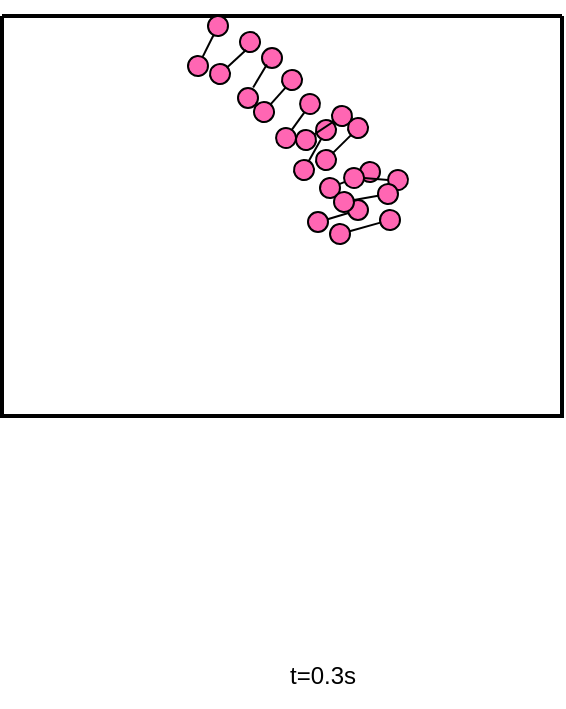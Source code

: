 <mxfile version="20.8.3" type="github">
  <diagram id="xv5Tho9vcZtsLMltUlNm" name="第 1 页">
    <mxGraphModel dx="1180" dy="720" grid="1" gridSize="10" guides="1" tooltips="1" connect="1" arrows="1" fold="1" page="1" pageScale="1" pageWidth="827" pageHeight="1169" math="0" shadow="0">
      <root>
        <mxCell id="0" />
        <mxCell id="1" parent="0" />
        <mxCell id="bZlDomiGvNA_Hqav9PgC-26" value="" style="swimlane;startSize=0;strokeWidth=2;" vertex="1" parent="1">
          <mxGeometry x="440" y="525" width="280" height="200" as="geometry">
            <mxRectangle x="120" y="280" width="50" height="40" as="alternateBounds" />
          </mxGeometry>
        </mxCell>
        <mxCell id="bZlDomiGvNA_Hqav9PgC-27" value="" style="group;rotation=40;" vertex="1" connectable="0" parent="bZlDomiGvNA_Hqav9PgC-26">
          <mxGeometry x="174" y="91" width="20" height="30" as="geometry" />
        </mxCell>
        <mxCell id="bZlDomiGvNA_Hqav9PgC-28" value="" style="ellipse;whiteSpace=wrap;html=1;aspect=fixed;fillColor=#FF66B3;rotation=40;" vertex="1" parent="bZlDomiGvNA_Hqav9PgC-27">
          <mxGeometry x="15" y="6" width="10" height="10" as="geometry" />
        </mxCell>
        <mxCell id="bZlDomiGvNA_Hqav9PgC-29" value="" style="ellipse;whiteSpace=wrap;html=1;aspect=fixed;fillColor=#FF66B3;rotation=40;" vertex="1" parent="bZlDomiGvNA_Hqav9PgC-27">
          <mxGeometry x="-10" y="13" width="10" height="10" as="geometry" />
        </mxCell>
        <mxCell id="bZlDomiGvNA_Hqav9PgC-30" value="" style="endArrow=none;html=1;rounded=0;startArrow=none;" edge="1" parent="bZlDomiGvNA_Hqav9PgC-27" source="bZlDomiGvNA_Hqav9PgC-29" target="bZlDomiGvNA_Hqav9PgC-28">
          <mxGeometry width="50" height="50" relative="1" as="geometry">
            <mxPoint x="-33" y="51" as="sourcePoint" />
            <mxPoint x="37" y="44" as="targetPoint" />
          </mxGeometry>
        </mxCell>
        <mxCell id="bZlDomiGvNA_Hqav9PgC-31" value="" style="group;rotation=40;" vertex="1" connectable="0" parent="bZlDomiGvNA_Hqav9PgC-27">
          <mxGeometry x="-10" y="-24" width="20" height="30" as="geometry" />
        </mxCell>
        <mxCell id="bZlDomiGvNA_Hqav9PgC-32" value="" style="ellipse;whiteSpace=wrap;html=1;aspect=fixed;fillColor=#FF66B3;rotation=40;" vertex="1" parent="bZlDomiGvNA_Hqav9PgC-31">
          <mxGeometry x="15" y="6" width="10" height="10" as="geometry" />
        </mxCell>
        <mxCell id="bZlDomiGvNA_Hqav9PgC-33" value="" style="ellipse;whiteSpace=wrap;html=1;aspect=fixed;fillColor=#FF66B3;rotation=40;" vertex="1" parent="bZlDomiGvNA_Hqav9PgC-31">
          <mxGeometry x="-5" y="14" width="10" height="10" as="geometry" />
        </mxCell>
        <mxCell id="bZlDomiGvNA_Hqav9PgC-34" value="" style="endArrow=none;html=1;rounded=0;startArrow=none;" edge="1" parent="bZlDomiGvNA_Hqav9PgC-31" source="bZlDomiGvNA_Hqav9PgC-33" target="bZlDomiGvNA_Hqav9PgC-32">
          <mxGeometry width="50" height="50" relative="1" as="geometry">
            <mxPoint x="-33" y="51" as="sourcePoint" />
            <mxPoint x="37" y="44" as="targetPoint" />
          </mxGeometry>
        </mxCell>
        <mxCell id="bZlDomiGvNA_Hqav9PgC-35" value="" style="group;rotation=20;" vertex="1" connectable="0" parent="bZlDomiGvNA_Hqav9PgC-26">
          <mxGeometry x="133" y="43" width="20" height="30" as="geometry" />
        </mxCell>
        <mxCell id="bZlDomiGvNA_Hqav9PgC-36" value="" style="ellipse;whiteSpace=wrap;html=1;aspect=fixed;fillColor=#FF66B3;rotation=20;" vertex="1" parent="bZlDomiGvNA_Hqav9PgC-35">
          <mxGeometry x="16" y="-4" width="10" height="10" as="geometry" />
        </mxCell>
        <mxCell id="bZlDomiGvNA_Hqav9PgC-37" value="" style="ellipse;whiteSpace=wrap;html=1;aspect=fixed;fillColor=#FF66B3;rotation=20;" vertex="1" parent="bZlDomiGvNA_Hqav9PgC-35">
          <mxGeometry x="4" y="13" width="10" height="10" as="geometry" />
        </mxCell>
        <mxCell id="bZlDomiGvNA_Hqav9PgC-38" value="" style="endArrow=none;html=1;rounded=0;startArrow=none;" edge="1" parent="bZlDomiGvNA_Hqav9PgC-35" source="bZlDomiGvNA_Hqav9PgC-37" target="bZlDomiGvNA_Hqav9PgC-36">
          <mxGeometry width="50" height="50" relative="1" as="geometry">
            <mxPoint x="-18" y="64" as="sourcePoint" />
            <mxPoint x="45" y="33" as="targetPoint" />
          </mxGeometry>
        </mxCell>
        <mxCell id="bZlDomiGvNA_Hqav9PgC-39" value="" style="group;rotation=15;" vertex="1" connectable="0" parent="bZlDomiGvNA_Hqav9PgC-35">
          <mxGeometry x="-5" y="-18" width="20" height="30" as="geometry" />
        </mxCell>
        <mxCell id="bZlDomiGvNA_Hqav9PgC-40" value="" style="ellipse;whiteSpace=wrap;html=1;aspect=fixed;fillColor=#FF66B3;rotation=15;" vertex="1" parent="bZlDomiGvNA_Hqav9PgC-39">
          <mxGeometry x="12" y="2" width="10" height="10" as="geometry" />
        </mxCell>
        <mxCell id="bZlDomiGvNA_Hqav9PgC-41" value="" style="ellipse;whiteSpace=wrap;html=1;aspect=fixed;fillColor=#FF66B3;rotation=15;" vertex="1" parent="bZlDomiGvNA_Hqav9PgC-39">
          <mxGeometry x="-2" y="18" width="10" height="10" as="geometry" />
        </mxCell>
        <mxCell id="bZlDomiGvNA_Hqav9PgC-42" value="" style="endArrow=none;html=1;rounded=0;startArrow=none;" edge="1" parent="bZlDomiGvNA_Hqav9PgC-39" source="bZlDomiGvNA_Hqav9PgC-41" target="bZlDomiGvNA_Hqav9PgC-40">
          <mxGeometry width="50" height="50" relative="1" as="geometry">
            <mxPoint x="-14" y="66" as="sourcePoint" />
            <mxPoint x="47" y="30" as="targetPoint" />
          </mxGeometry>
        </mxCell>
        <mxCell id="bZlDomiGvNA_Hqav9PgC-43" value="" style="group;rotation=90;" vertex="1" connectable="0" parent="bZlDomiGvNA_Hqav9PgC-26">
          <mxGeometry x="119" y="16" width="20" height="30" as="geometry" />
        </mxCell>
        <mxCell id="bZlDomiGvNA_Hqav9PgC-44" value="" style="ellipse;whiteSpace=wrap;html=1;aspect=fixed;fillColor=#FF66B3;rotation=0;" vertex="1" parent="bZlDomiGvNA_Hqav9PgC-43">
          <mxGeometry x="11" width="10" height="10" as="geometry" />
        </mxCell>
        <mxCell id="bZlDomiGvNA_Hqav9PgC-45" value="" style="ellipse;whiteSpace=wrap;html=1;aspect=fixed;fillColor=#FF66B3;rotation=0;" vertex="1" parent="bZlDomiGvNA_Hqav9PgC-43">
          <mxGeometry x="-1" y="20" width="10" height="10" as="geometry" />
        </mxCell>
        <mxCell id="bZlDomiGvNA_Hqav9PgC-46" value="" style="endArrow=none;html=1;rounded=0;startArrow=none;" edge="1" parent="bZlDomiGvNA_Hqav9PgC-43">
          <mxGeometry width="50" height="50" relative="1" as="geometry">
            <mxPoint x="6.572" y="19.713" as="sourcePoint" />
            <mxPoint x="13.428" y="8.287" as="targetPoint" />
          </mxGeometry>
        </mxCell>
        <mxCell id="bZlDomiGvNA_Hqav9PgC-47" value="" style="group;rotation=105;" vertex="1" connectable="0" parent="bZlDomiGvNA_Hqav9PgC-26">
          <mxGeometry x="50" y="-9" width="20" height="30" as="geometry" />
        </mxCell>
        <mxCell id="bZlDomiGvNA_Hqav9PgC-48" value="" style="ellipse;whiteSpace=wrap;html=1;aspect=fixed;fillColor=#FF66B3;rotation=15;" vertex="1" parent="bZlDomiGvNA_Hqav9PgC-47">
          <mxGeometry x="69" y="17" width="10" height="10" as="geometry" />
        </mxCell>
        <mxCell id="bZlDomiGvNA_Hqav9PgC-49" value="" style="ellipse;whiteSpace=wrap;html=1;aspect=fixed;fillColor=#FF66B3;rotation=15;" vertex="1" parent="bZlDomiGvNA_Hqav9PgC-47">
          <mxGeometry x="54" y="33" width="10" height="10" as="geometry" />
        </mxCell>
        <mxCell id="bZlDomiGvNA_Hqav9PgC-50" value="" style="endArrow=none;html=1;rounded=0;startArrow=none;" edge="1" parent="bZlDomiGvNA_Hqav9PgC-47" source="bZlDomiGvNA_Hqav9PgC-49">
          <mxGeometry width="50" height="50" relative="1" as="geometry">
            <mxPoint x="43" y="81" as="sourcePoint" />
            <mxPoint x="72" y="26" as="targetPoint" />
          </mxGeometry>
        </mxCell>
        <mxCell id="bZlDomiGvNA_Hqav9PgC-51" value="" style="group;rotation=15;" vertex="1" connectable="0" parent="1">
          <mxGeometry x="574" y="595" width="20" height="30" as="geometry" />
        </mxCell>
        <mxCell id="bZlDomiGvNA_Hqav9PgC-52" value="" style="ellipse;whiteSpace=wrap;html=1;aspect=fixed;fillColor=#FF66B3;rotation=15;" vertex="1" parent="bZlDomiGvNA_Hqav9PgC-51">
          <mxGeometry x="12" y="2" width="10" height="10" as="geometry" />
        </mxCell>
        <mxCell id="bZlDomiGvNA_Hqav9PgC-53" value="" style="ellipse;whiteSpace=wrap;html=1;aspect=fixed;fillColor=#FF66B3;rotation=15;" vertex="1" parent="bZlDomiGvNA_Hqav9PgC-51">
          <mxGeometry x="23" y="-18" width="10" height="10" as="geometry" />
        </mxCell>
        <mxCell id="bZlDomiGvNA_Hqav9PgC-54" value="" style="endArrow=none;html=1;rounded=0;startArrow=none;" edge="1" parent="bZlDomiGvNA_Hqav9PgC-51" source="bZlDomiGvNA_Hqav9PgC-53" target="bZlDomiGvNA_Hqav9PgC-52">
          <mxGeometry width="50" height="50" relative="1" as="geometry">
            <mxPoint x="-14" y="66" as="sourcePoint" />
            <mxPoint x="47" y="30" as="targetPoint" />
          </mxGeometry>
        </mxCell>
        <mxCell id="bZlDomiGvNA_Hqav9PgC-55" value="" style="group;rotation=30;" vertex="1" connectable="0" parent="1">
          <mxGeometry x="591" y="566" width="20" height="30" as="geometry" />
        </mxCell>
        <mxCell id="bZlDomiGvNA_Hqav9PgC-56" value="" style="ellipse;whiteSpace=wrap;html=1;aspect=fixed;fillColor=#FF66B3;rotation=30;" vertex="1" parent="bZlDomiGvNA_Hqav9PgC-55">
          <mxGeometry x="14" y="4" width="10" height="10" as="geometry" />
        </mxCell>
        <mxCell id="bZlDomiGvNA_Hqav9PgC-57" value="" style="ellipse;whiteSpace=wrap;html=1;aspect=fixed;fillColor=#FF66B3;rotation=30;" vertex="1" parent="bZlDomiGvNA_Hqav9PgC-55">
          <mxGeometry x="-4" y="16" width="10" height="10" as="geometry" />
        </mxCell>
        <mxCell id="bZlDomiGvNA_Hqav9PgC-58" value="" style="endArrow=none;html=1;rounded=0;startArrow=none;" edge="1" parent="bZlDomiGvNA_Hqav9PgC-55" source="bZlDomiGvNA_Hqav9PgC-57" target="bZlDomiGvNA_Hqav9PgC-56">
          <mxGeometry width="50" height="50" relative="1" as="geometry">
            <mxPoint x="-26" y="58" as="sourcePoint" />
            <mxPoint x="42" y="39" as="targetPoint" />
          </mxGeometry>
        </mxCell>
        <mxCell id="bZlDomiGvNA_Hqav9PgC-59" value="" style="group;rotation=45;" vertex="1" connectable="0" parent="1">
          <mxGeometry x="538" y="605" width="20" height="56" as="geometry" />
        </mxCell>
        <mxCell id="bZlDomiGvNA_Hqav9PgC-60" value="" style="ellipse;whiteSpace=wrap;html=1;aspect=fixed;fillColor=#FF66B3;rotation=45;" vertex="1" parent="bZlDomiGvNA_Hqav9PgC-59">
          <mxGeometry x="75" y="12" width="10" height="10" as="geometry" />
        </mxCell>
        <mxCell id="bZlDomiGvNA_Hqav9PgC-61" value="" style="ellipse;whiteSpace=wrap;html=1;aspect=fixed;fillColor=#FF66B3;rotation=45;" vertex="1" parent="bZlDomiGvNA_Hqav9PgC-59">
          <mxGeometry x="55" y="18" width="10" height="10" as="geometry" />
        </mxCell>
        <mxCell id="bZlDomiGvNA_Hqav9PgC-62" value="" style="endArrow=none;html=1;rounded=0;startArrow=none;" edge="1" parent="bZlDomiGvNA_Hqav9PgC-59" source="bZlDomiGvNA_Hqav9PgC-61" target="bZlDomiGvNA_Hqav9PgC-60">
          <mxGeometry width="50" height="50" relative="1" as="geometry">
            <mxPoint x="24" y="52" as="sourcePoint" />
            <mxPoint x="94" y="51" as="targetPoint" />
          </mxGeometry>
        </mxCell>
        <mxCell id="bZlDomiGvNA_Hqav9PgC-63" value="" style="group;rotation=65;" vertex="1" connectable="0" parent="bZlDomiGvNA_Hqav9PgC-59">
          <mxGeometry x="52" y="-16" width="20" height="40" as="geometry" />
        </mxCell>
        <mxCell id="bZlDomiGvNA_Hqav9PgC-64" value="" style="ellipse;whiteSpace=wrap;html=1;aspect=fixed;fillColor=#FF66B3;rotation=65;" vertex="1" parent="bZlDomiGvNA_Hqav9PgC-63">
          <mxGeometry x="43" y="13" width="10" height="10" as="geometry" />
        </mxCell>
        <mxCell id="bZlDomiGvNA_Hqav9PgC-65" value="" style="ellipse;whiteSpace=wrap;html=1;aspect=fixed;fillColor=#FF66B3;rotation=65;" vertex="1" parent="bZlDomiGvNA_Hqav9PgC-63">
          <mxGeometry x="21" y="12" width="10" height="10" as="geometry" />
        </mxCell>
        <mxCell id="bZlDomiGvNA_Hqav9PgC-66" value="" style="endArrow=none;html=1;rounded=0;startArrow=none;" edge="1" parent="bZlDomiGvNA_Hqav9PgC-63">
          <mxGeometry width="50" height="50" relative="1" as="geometry">
            <mxPoint x="31" y="17" as="sourcePoint" />
            <mxPoint x="43" y="18" as="targetPoint" />
          </mxGeometry>
        </mxCell>
        <mxCell id="bZlDomiGvNA_Hqav9PgC-67" value="" style="group;rotation=140;" vertex="1" connectable="0" parent="bZlDomiGvNA_Hqav9PgC-63">
          <mxGeometry x="-11" y="9" width="20" height="30" as="geometry" />
        </mxCell>
        <mxCell id="bZlDomiGvNA_Hqav9PgC-68" value="" style="ellipse;whiteSpace=wrap;html=1;aspect=fixed;fillColor=#FF66B3;rotation=50;" vertex="1" parent="bZlDomiGvNA_Hqav9PgC-67">
          <mxGeometry x="49" y="11" width="10" height="10" as="geometry" />
        </mxCell>
        <mxCell id="bZlDomiGvNA_Hqav9PgC-69" value="" style="ellipse;whiteSpace=wrap;html=1;aspect=fixed;fillColor=#FF66B3;rotation=50;" vertex="1" parent="bZlDomiGvNA_Hqav9PgC-67">
          <mxGeometry x="27" y="15" width="10" height="10" as="geometry" />
        </mxCell>
        <mxCell id="bZlDomiGvNA_Hqav9PgC-70" value="" style="endArrow=none;html=1;rounded=0;startArrow=none;" edge="1" parent="bZlDomiGvNA_Hqav9PgC-67" target="bZlDomiGvNA_Hqav9PgC-68">
          <mxGeometry width="50" height="50" relative="1" as="geometry">
            <mxPoint x="37" y="19" as="sourcePoint" />
            <mxPoint x="63" y="51" as="targetPoint" />
          </mxGeometry>
        </mxCell>
        <mxCell id="bZlDomiGvNA_Hqav9PgC-71" value="" style="group;rotation=105;" vertex="1" connectable="0" parent="bZlDomiGvNA_Hqav9PgC-59">
          <mxGeometry x="62" y="-31" width="20" height="30" as="geometry" />
        </mxCell>
        <mxCell id="bZlDomiGvNA_Hqav9PgC-72" value="" style="ellipse;whiteSpace=wrap;html=1;aspect=fixed;fillColor=#FF66B3;rotation=15;" vertex="1" parent="bZlDomiGvNA_Hqav9PgC-71">
          <mxGeometry x="13" y="2" width="10" height="10" as="geometry" />
        </mxCell>
        <mxCell id="bZlDomiGvNA_Hqav9PgC-73" value="" style="ellipse;whiteSpace=wrap;html=1;aspect=fixed;fillColor=#FF66B3;rotation=15;" vertex="1" parent="bZlDomiGvNA_Hqav9PgC-71">
          <mxGeometry x="-3" y="18" width="10" height="10" as="geometry" />
        </mxCell>
        <mxCell id="bZlDomiGvNA_Hqav9PgC-74" value="" style="endArrow=none;html=1;rounded=0;startArrow=none;" edge="1" parent="bZlDomiGvNA_Hqav9PgC-71" source="bZlDomiGvNA_Hqav9PgC-73" target="bZlDomiGvNA_Hqav9PgC-72">
          <mxGeometry width="50" height="50" relative="1" as="geometry">
            <mxPoint x="-14" y="66" as="sourcePoint" />
            <mxPoint x="46" y="30" as="targetPoint" />
          </mxGeometry>
        </mxCell>
        <mxCell id="bZlDomiGvNA_Hqav9PgC-75" value="" style="group;rotation=85;" vertex="1" connectable="0" parent="1">
          <mxGeometry x="533" y="525" width="20" height="30" as="geometry" />
        </mxCell>
        <mxCell id="bZlDomiGvNA_Hqav9PgC-76" value="" style="ellipse;whiteSpace=wrap;html=1;aspect=fixed;fillColor=#FF66B3;rotation=-5;" vertex="1" parent="bZlDomiGvNA_Hqav9PgC-75">
          <mxGeometry x="10" width="10" height="10" as="geometry" />
        </mxCell>
        <mxCell id="bZlDomiGvNA_Hqav9PgC-77" value="" style="ellipse;whiteSpace=wrap;html=1;aspect=fixed;fillColor=#FF66B3;rotation=-5;" vertex="1" parent="bZlDomiGvNA_Hqav9PgC-75">
          <mxGeometry y="20" width="10" height="10" as="geometry" />
        </mxCell>
        <mxCell id="bZlDomiGvNA_Hqav9PgC-78" value="" style="endArrow=none;html=1;rounded=0;startArrow=none;" edge="1" parent="bZlDomiGvNA_Hqav9PgC-75" source="bZlDomiGvNA_Hqav9PgC-77" target="bZlDomiGvNA_Hqav9PgC-76">
          <mxGeometry width="50" height="50" relative="1" as="geometry">
            <mxPoint x="5" y="71" as="sourcePoint" />
            <mxPoint x="49" y="17" as="targetPoint" />
          </mxGeometry>
        </mxCell>
        <mxCell id="bZlDomiGvNA_Hqav9PgC-79" value="t=0.3s" style="text;html=1;align=center;verticalAlign=middle;resizable=0;points=[];autosize=1;strokeColor=none;fillColor=none;" vertex="1" parent="1">
          <mxGeometry x="570" y="840" width="60" height="30" as="geometry" />
        </mxCell>
      </root>
    </mxGraphModel>
  </diagram>
</mxfile>
